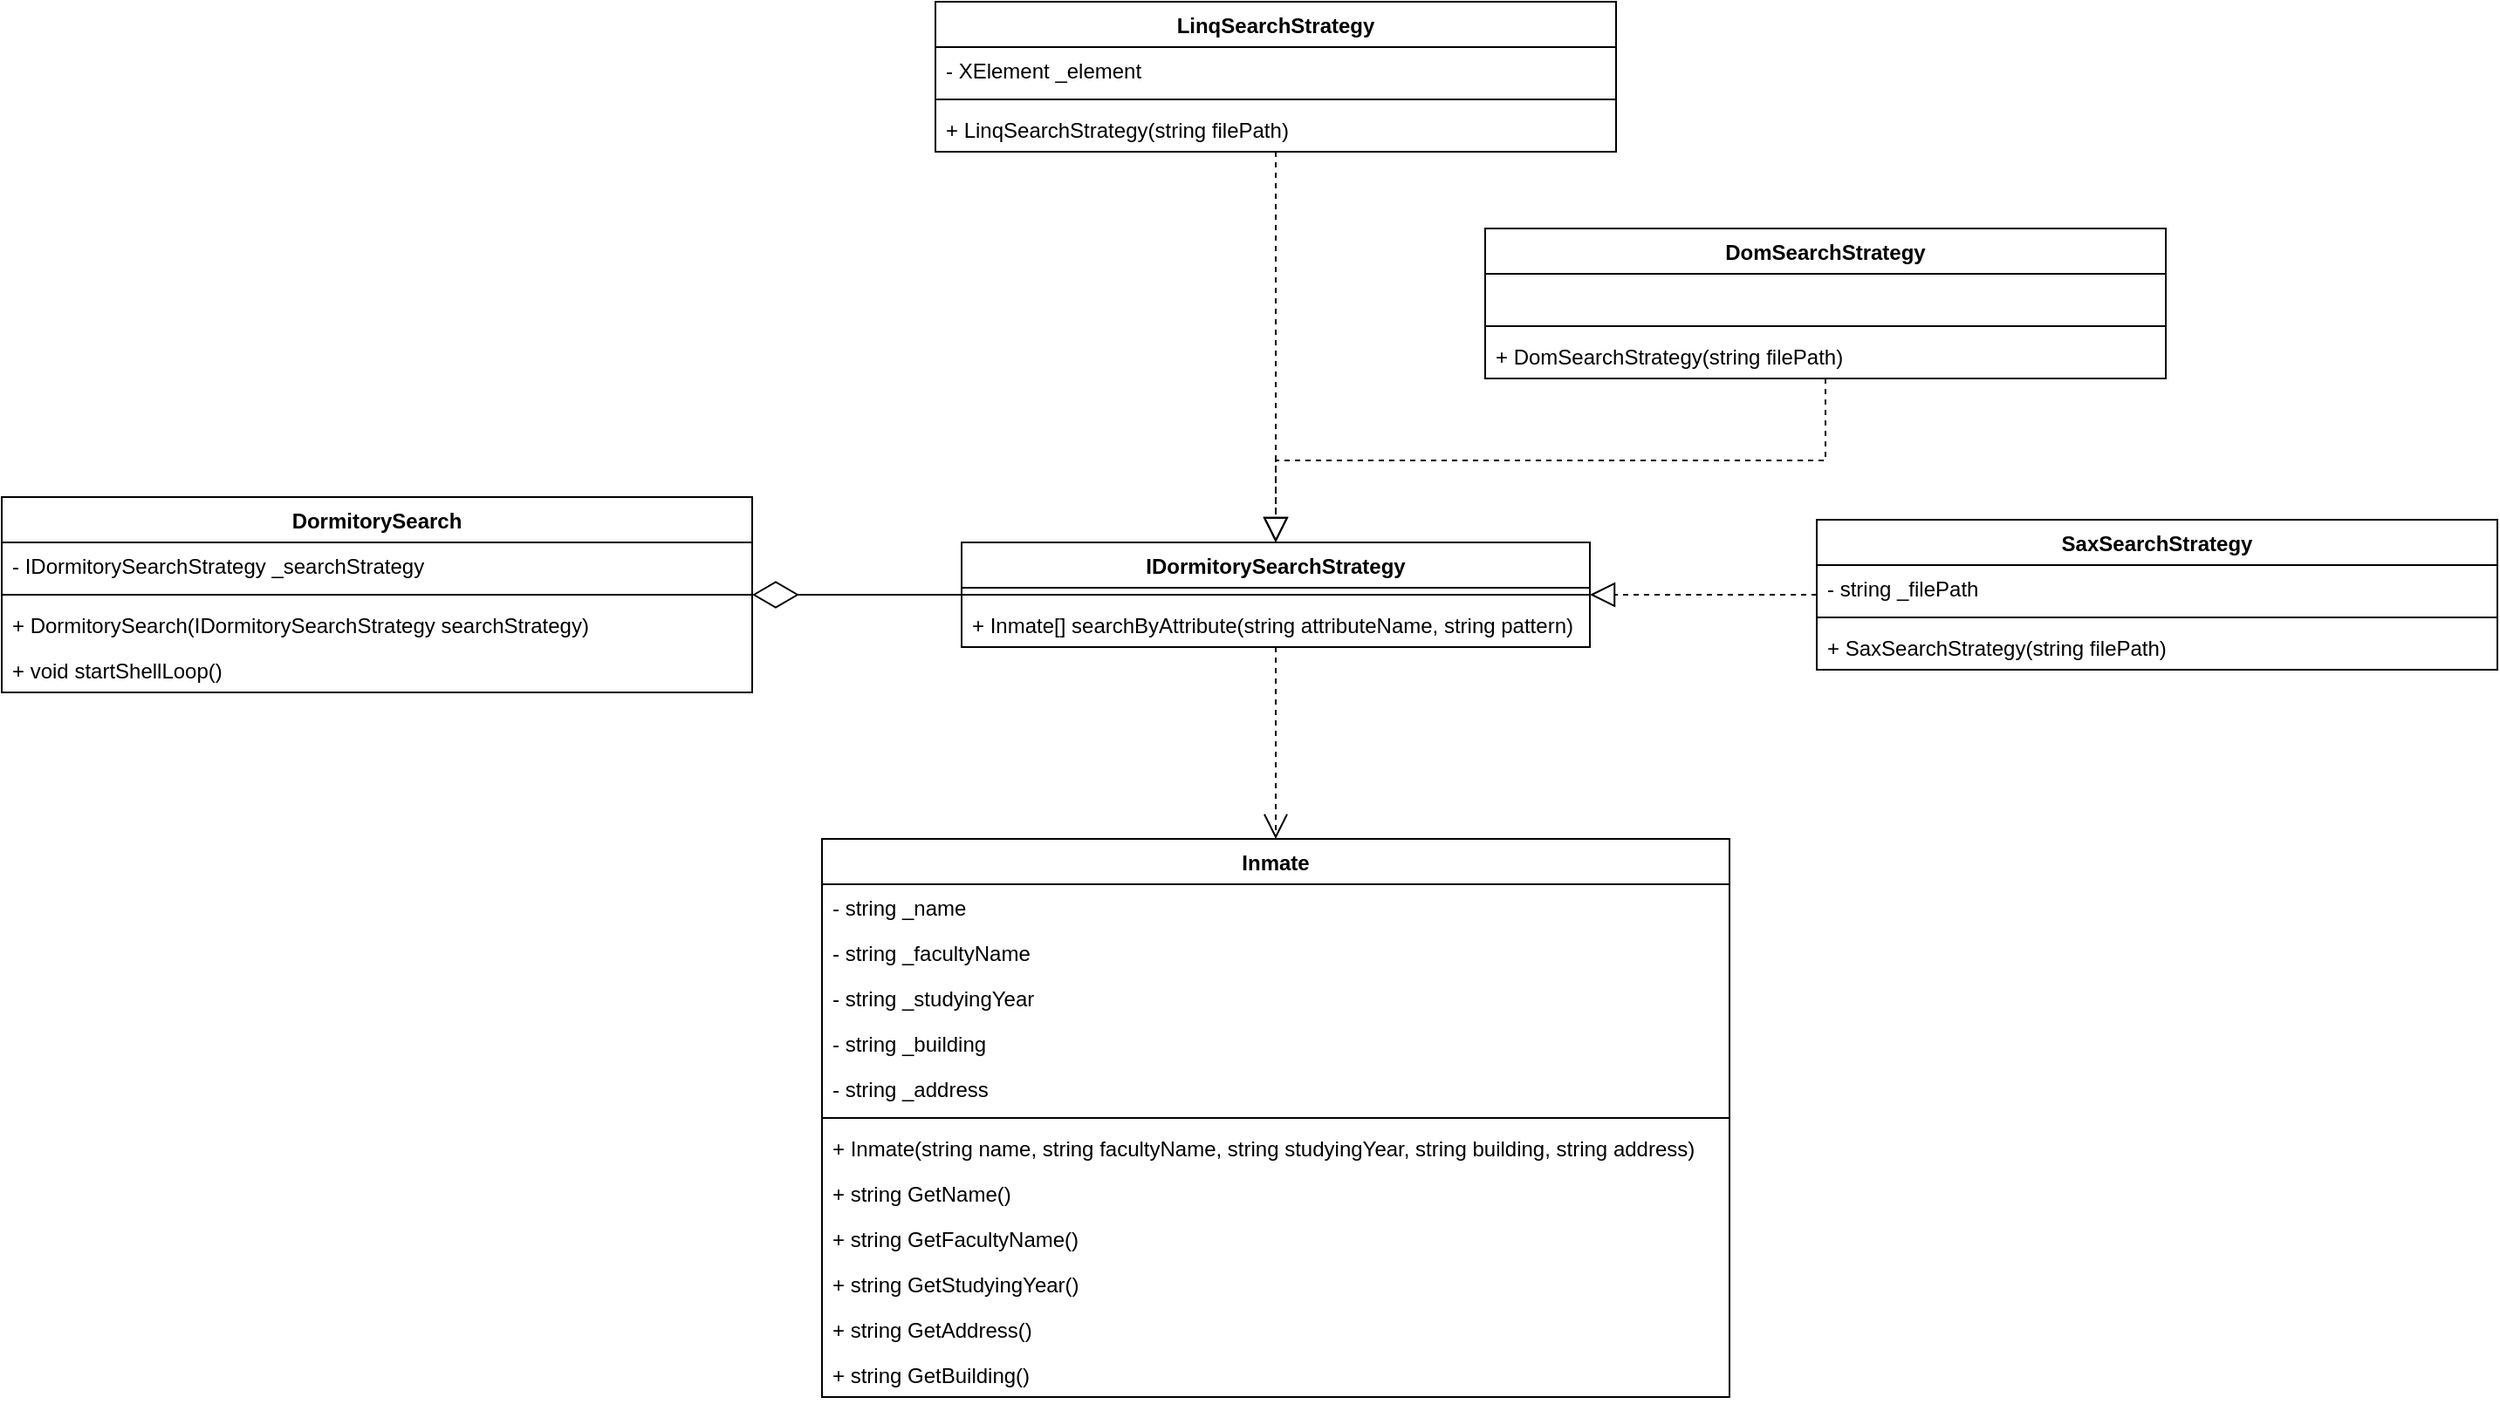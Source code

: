 <mxfile version="20.5.3" type="github"><diagram id="OqBHn4MR1ia5EyL7BfL_" name="Page-1"><mxGraphModel dx="3582" dy="1455" grid="1" gridSize="10" guides="1" tooltips="1" connect="1" arrows="1" fold="1" page="1" pageScale="1" pageWidth="827" pageHeight="1169" math="0" shadow="0"><root><mxCell id="0"/><mxCell id="1" parent="0"/><mxCell id="_pxdPSgZPQ3bJ7Xj1QY9-2" value="IDormitorySearchStrategy" style="swimlane;fontStyle=1;align=center;verticalAlign=top;childLayout=stackLayout;horizontal=1;startSize=26;horizontalStack=0;resizeParent=1;resizeParentMax=0;resizeLast=0;collapsible=1;marginBottom=0;" vertex="1" parent="1"><mxGeometry x="50" y="340" width="360" height="60" as="geometry"/></mxCell><mxCell id="_pxdPSgZPQ3bJ7Xj1QY9-4" value="" style="line;strokeWidth=1;fillColor=none;align=left;verticalAlign=middle;spacingTop=-1;spacingLeft=3;spacingRight=3;rotatable=0;labelPosition=right;points=[];portConstraint=eastwest;strokeColor=inherit;" vertex="1" parent="_pxdPSgZPQ3bJ7Xj1QY9-2"><mxGeometry y="26" width="360" height="8" as="geometry"/></mxCell><mxCell id="_pxdPSgZPQ3bJ7Xj1QY9-5" value="+ Inmate[] searchByAttribute(string attributeName, string pattern)" style="text;strokeColor=none;fillColor=none;align=left;verticalAlign=top;spacingLeft=4;spacingRight=4;overflow=hidden;rotatable=0;points=[[0,0.5],[1,0.5]];portConstraint=eastwest;" vertex="1" parent="_pxdPSgZPQ3bJ7Xj1QY9-2"><mxGeometry y="34" width="360" height="26" as="geometry"/></mxCell><mxCell id="_pxdPSgZPQ3bJ7Xj1QY9-7" value="DomSearchStrategy" style="swimlane;fontStyle=1;align=center;verticalAlign=top;childLayout=stackLayout;horizontal=1;startSize=26;horizontalStack=0;resizeParent=1;resizeParentMax=0;resizeLast=0;collapsible=1;marginBottom=0;" vertex="1" parent="1"><mxGeometry x="350" y="160" width="390" height="86" as="geometry"/></mxCell><mxCell id="_pxdPSgZPQ3bJ7Xj1QY9-8" value=" " style="text;strokeColor=none;fillColor=none;align=left;verticalAlign=top;spacingLeft=4;spacingRight=4;overflow=hidden;rotatable=0;points=[[0,0.5],[1,0.5]];portConstraint=eastwest;" vertex="1" parent="_pxdPSgZPQ3bJ7Xj1QY9-7"><mxGeometry y="26" width="390" height="26" as="geometry"/></mxCell><mxCell id="_pxdPSgZPQ3bJ7Xj1QY9-9" value="" style="line;strokeWidth=1;fillColor=none;align=left;verticalAlign=middle;spacingTop=-1;spacingLeft=3;spacingRight=3;rotatable=0;labelPosition=right;points=[];portConstraint=eastwest;strokeColor=inherit;" vertex="1" parent="_pxdPSgZPQ3bJ7Xj1QY9-7"><mxGeometry y="52" width="390" height="8" as="geometry"/></mxCell><mxCell id="_pxdPSgZPQ3bJ7Xj1QY9-12" value="+ DomSearchStrategy(string filePath)" style="text;strokeColor=none;fillColor=none;align=left;verticalAlign=top;spacingLeft=4;spacingRight=4;overflow=hidden;rotatable=0;points=[[0,0.5],[1,0.5]];portConstraint=eastwest;" vertex="1" parent="_pxdPSgZPQ3bJ7Xj1QY9-7"><mxGeometry y="60" width="390" height="26" as="geometry"/></mxCell><mxCell id="_pxdPSgZPQ3bJ7Xj1QY9-13" value="LinqSearchStrategy" style="swimlane;fontStyle=1;align=center;verticalAlign=top;childLayout=stackLayout;horizontal=1;startSize=26;horizontalStack=0;resizeParent=1;resizeParentMax=0;resizeLast=0;collapsible=1;marginBottom=0;" vertex="1" parent="1"><mxGeometry x="35" y="30" width="390" height="86" as="geometry"/></mxCell><mxCell id="_pxdPSgZPQ3bJ7Xj1QY9-14" value="- XElement _element" style="text;strokeColor=none;fillColor=none;align=left;verticalAlign=top;spacingLeft=4;spacingRight=4;overflow=hidden;rotatable=0;points=[[0,0.5],[1,0.5]];portConstraint=eastwest;" vertex="1" parent="_pxdPSgZPQ3bJ7Xj1QY9-13"><mxGeometry y="26" width="390" height="26" as="geometry"/></mxCell><mxCell id="_pxdPSgZPQ3bJ7Xj1QY9-15" value="" style="line;strokeWidth=1;fillColor=none;align=left;verticalAlign=middle;spacingTop=-1;spacingLeft=3;spacingRight=3;rotatable=0;labelPosition=right;points=[];portConstraint=eastwest;strokeColor=inherit;" vertex="1" parent="_pxdPSgZPQ3bJ7Xj1QY9-13"><mxGeometry y="52" width="390" height="8" as="geometry"/></mxCell><mxCell id="_pxdPSgZPQ3bJ7Xj1QY9-16" value="+ LinqSearchStrategy(string filePath)" style="text;strokeColor=none;fillColor=none;align=left;verticalAlign=top;spacingLeft=4;spacingRight=4;overflow=hidden;rotatable=0;points=[[0,0.5],[1,0.5]];portConstraint=eastwest;" vertex="1" parent="_pxdPSgZPQ3bJ7Xj1QY9-13"><mxGeometry y="60" width="390" height="26" as="geometry"/></mxCell><mxCell id="_pxdPSgZPQ3bJ7Xj1QY9-18" value="SaxSearchStrategy" style="swimlane;fontStyle=1;align=center;verticalAlign=top;childLayout=stackLayout;horizontal=1;startSize=26;horizontalStack=0;resizeParent=1;resizeParentMax=0;resizeLast=0;collapsible=1;marginBottom=0;" vertex="1" parent="1"><mxGeometry x="540" y="327" width="390" height="86" as="geometry"/></mxCell><mxCell id="_pxdPSgZPQ3bJ7Xj1QY9-19" value="- string _filePath" style="text;strokeColor=none;fillColor=none;align=left;verticalAlign=top;spacingLeft=4;spacingRight=4;overflow=hidden;rotatable=0;points=[[0,0.5],[1,0.5]];portConstraint=eastwest;" vertex="1" parent="_pxdPSgZPQ3bJ7Xj1QY9-18"><mxGeometry y="26" width="390" height="26" as="geometry"/></mxCell><mxCell id="_pxdPSgZPQ3bJ7Xj1QY9-20" value="" style="line;strokeWidth=1;fillColor=none;align=left;verticalAlign=middle;spacingTop=-1;spacingLeft=3;spacingRight=3;rotatable=0;labelPosition=right;points=[];portConstraint=eastwest;strokeColor=inherit;" vertex="1" parent="_pxdPSgZPQ3bJ7Xj1QY9-18"><mxGeometry y="52" width="390" height="8" as="geometry"/></mxCell><mxCell id="_pxdPSgZPQ3bJ7Xj1QY9-21" value="+ SaxSearchStrategy(string filePath)" style="text;strokeColor=none;fillColor=none;align=left;verticalAlign=top;spacingLeft=4;spacingRight=4;overflow=hidden;rotatable=0;points=[[0,0.5],[1,0.5]];portConstraint=eastwest;" vertex="1" parent="_pxdPSgZPQ3bJ7Xj1QY9-18"><mxGeometry y="60" width="390" height="26" as="geometry"/></mxCell><mxCell id="_pxdPSgZPQ3bJ7Xj1QY9-23" value="DormitorySearch" style="swimlane;fontStyle=1;align=center;verticalAlign=top;childLayout=stackLayout;horizontal=1;startSize=26;horizontalStack=0;resizeParent=1;resizeParentMax=0;resizeLast=0;collapsible=1;marginBottom=0;" vertex="1" parent="1"><mxGeometry x="-500" y="314" width="430" height="112" as="geometry"/></mxCell><mxCell id="_pxdPSgZPQ3bJ7Xj1QY9-26" value="- IDormitorySearchStrategy _searchStrategy" style="text;strokeColor=none;fillColor=none;align=left;verticalAlign=top;spacingLeft=4;spacingRight=4;overflow=hidden;rotatable=0;points=[[0,0.5],[1,0.5]];portConstraint=eastwest;" vertex="1" parent="_pxdPSgZPQ3bJ7Xj1QY9-23"><mxGeometry y="26" width="430" height="26" as="geometry"/></mxCell><mxCell id="_pxdPSgZPQ3bJ7Xj1QY9-25" value="" style="line;strokeWidth=1;fillColor=none;align=left;verticalAlign=middle;spacingTop=-1;spacingLeft=3;spacingRight=3;rotatable=0;labelPosition=right;points=[];portConstraint=eastwest;strokeColor=inherit;" vertex="1" parent="_pxdPSgZPQ3bJ7Xj1QY9-23"><mxGeometry y="52" width="430" height="8" as="geometry"/></mxCell><mxCell id="_pxdPSgZPQ3bJ7Xj1QY9-24" value="+ DormitorySearch(IDormitorySearchStrategy searchStrategy)" style="text;strokeColor=none;fillColor=none;align=left;verticalAlign=top;spacingLeft=4;spacingRight=4;overflow=hidden;rotatable=0;points=[[0,0.5],[1,0.5]];portConstraint=eastwest;" vertex="1" parent="_pxdPSgZPQ3bJ7Xj1QY9-23"><mxGeometry y="60" width="430" height="26" as="geometry"/></mxCell><mxCell id="_pxdPSgZPQ3bJ7Xj1QY9-27" value="+ void startShellLoop()" style="text;strokeColor=none;fillColor=none;align=left;verticalAlign=top;spacingLeft=4;spacingRight=4;overflow=hidden;rotatable=0;points=[[0,0.5],[1,0.5]];portConstraint=eastwest;" vertex="1" parent="_pxdPSgZPQ3bJ7Xj1QY9-23"><mxGeometry y="86" width="430" height="26" as="geometry"/></mxCell><mxCell id="_pxdPSgZPQ3bJ7Xj1QY9-28" value="Inmate" style="swimlane;fontStyle=1;align=center;verticalAlign=top;childLayout=stackLayout;horizontal=1;startSize=26;horizontalStack=0;resizeParent=1;resizeParentMax=0;resizeLast=0;collapsible=1;marginBottom=0;" vertex="1" parent="1"><mxGeometry x="-30" y="510" width="520" height="320" as="geometry"/></mxCell><mxCell id="_pxdPSgZPQ3bJ7Xj1QY9-29" value="- string _name" style="text;strokeColor=none;fillColor=none;align=left;verticalAlign=top;spacingLeft=4;spacingRight=4;overflow=hidden;rotatable=0;points=[[0,0.5],[1,0.5]];portConstraint=eastwest;" vertex="1" parent="_pxdPSgZPQ3bJ7Xj1QY9-28"><mxGeometry y="26" width="520" height="26" as="geometry"/></mxCell><mxCell id="_pxdPSgZPQ3bJ7Xj1QY9-33" value="- string _facultyName" style="text;strokeColor=none;fillColor=none;align=left;verticalAlign=top;spacingLeft=4;spacingRight=4;overflow=hidden;rotatable=0;points=[[0,0.5],[1,0.5]];portConstraint=eastwest;" vertex="1" parent="_pxdPSgZPQ3bJ7Xj1QY9-28"><mxGeometry y="52" width="520" height="26" as="geometry"/></mxCell><mxCell id="_pxdPSgZPQ3bJ7Xj1QY9-34" value="- string _studyingYear" style="text;strokeColor=none;fillColor=none;align=left;verticalAlign=top;spacingLeft=4;spacingRight=4;overflow=hidden;rotatable=0;points=[[0,0.5],[1,0.5]];portConstraint=eastwest;" vertex="1" parent="_pxdPSgZPQ3bJ7Xj1QY9-28"><mxGeometry y="78" width="520" height="26" as="geometry"/></mxCell><mxCell id="_pxdPSgZPQ3bJ7Xj1QY9-35" value="- string _building" style="text;strokeColor=none;fillColor=none;align=left;verticalAlign=top;spacingLeft=4;spacingRight=4;overflow=hidden;rotatable=0;points=[[0,0.5],[1,0.5]];portConstraint=eastwest;" vertex="1" parent="_pxdPSgZPQ3bJ7Xj1QY9-28"><mxGeometry y="104" width="520" height="26" as="geometry"/></mxCell><mxCell id="_pxdPSgZPQ3bJ7Xj1QY9-36" value="- string _address" style="text;strokeColor=none;fillColor=none;align=left;verticalAlign=top;spacingLeft=4;spacingRight=4;overflow=hidden;rotatable=0;points=[[0,0.5],[1,0.5]];portConstraint=eastwest;" vertex="1" parent="_pxdPSgZPQ3bJ7Xj1QY9-28"><mxGeometry y="130" width="520" height="26" as="geometry"/></mxCell><mxCell id="_pxdPSgZPQ3bJ7Xj1QY9-30" value="" style="line;strokeWidth=1;fillColor=none;align=left;verticalAlign=middle;spacingTop=-1;spacingLeft=3;spacingRight=3;rotatable=0;labelPosition=right;points=[];portConstraint=eastwest;strokeColor=inherit;" vertex="1" parent="_pxdPSgZPQ3bJ7Xj1QY9-28"><mxGeometry y="156" width="520" height="8" as="geometry"/></mxCell><mxCell id="_pxdPSgZPQ3bJ7Xj1QY9-31" value="+ Inmate(string name, string facultyName, string studyingYear, string building, string address)" style="text;strokeColor=none;fillColor=none;align=left;verticalAlign=top;spacingLeft=4;spacingRight=4;overflow=hidden;rotatable=0;points=[[0,0.5],[1,0.5]];portConstraint=eastwest;" vertex="1" parent="_pxdPSgZPQ3bJ7Xj1QY9-28"><mxGeometry y="164" width="520" height="26" as="geometry"/></mxCell><mxCell id="_pxdPSgZPQ3bJ7Xj1QY9-37" value="+ string GetName()" style="text;strokeColor=none;fillColor=none;align=left;verticalAlign=top;spacingLeft=4;spacingRight=4;overflow=hidden;rotatable=0;points=[[0,0.5],[1,0.5]];portConstraint=eastwest;" vertex="1" parent="_pxdPSgZPQ3bJ7Xj1QY9-28"><mxGeometry y="190" width="520" height="26" as="geometry"/></mxCell><mxCell id="_pxdPSgZPQ3bJ7Xj1QY9-38" value="+ string GetFacultyName()" style="text;strokeColor=none;fillColor=none;align=left;verticalAlign=top;spacingLeft=4;spacingRight=4;overflow=hidden;rotatable=0;points=[[0,0.5],[1,0.5]];portConstraint=eastwest;" vertex="1" parent="_pxdPSgZPQ3bJ7Xj1QY9-28"><mxGeometry y="216" width="520" height="26" as="geometry"/></mxCell><mxCell id="_pxdPSgZPQ3bJ7Xj1QY9-39" value="+ string GetStudyingYear()" style="text;strokeColor=none;fillColor=none;align=left;verticalAlign=top;spacingLeft=4;spacingRight=4;overflow=hidden;rotatable=0;points=[[0,0.5],[1,0.5]];portConstraint=eastwest;" vertex="1" parent="_pxdPSgZPQ3bJ7Xj1QY9-28"><mxGeometry y="242" width="520" height="26" as="geometry"/></mxCell><mxCell id="_pxdPSgZPQ3bJ7Xj1QY9-41" value="+ string GetAddress()" style="text;strokeColor=none;fillColor=none;align=left;verticalAlign=top;spacingLeft=4;spacingRight=4;overflow=hidden;rotatable=0;points=[[0,0.5],[1,0.5]];portConstraint=eastwest;" vertex="1" parent="_pxdPSgZPQ3bJ7Xj1QY9-28"><mxGeometry y="268" width="520" height="26" as="geometry"/></mxCell><mxCell id="_pxdPSgZPQ3bJ7Xj1QY9-40" value="+ string GetBuilding()" style="text;strokeColor=none;fillColor=none;align=left;verticalAlign=top;spacingLeft=4;spacingRight=4;overflow=hidden;rotatable=0;points=[[0,0.5],[1,0.5]];portConstraint=eastwest;" vertex="1" parent="_pxdPSgZPQ3bJ7Xj1QY9-28"><mxGeometry y="294" width="520" height="26" as="geometry"/></mxCell><mxCell id="_pxdPSgZPQ3bJ7Xj1QY9-46" value="" style="endArrow=block;dashed=1;endFill=0;endSize=12;html=1;rounded=0;edgeStyle=orthogonalEdgeStyle;" edge="1" parent="1" source="_pxdPSgZPQ3bJ7Xj1QY9-18" target="_pxdPSgZPQ3bJ7Xj1QY9-2"><mxGeometry width="160" relative="1" as="geometry"><mxPoint x="-190" y="360" as="sourcePoint"/><mxPoint x="-290" y="260" as="targetPoint"/></mxGeometry></mxCell><mxCell id="_pxdPSgZPQ3bJ7Xj1QY9-47" value="" style="endArrow=block;dashed=1;endFill=0;endSize=12;html=1;rounded=0;edgeStyle=orthogonalEdgeStyle;" edge="1" parent="1" source="_pxdPSgZPQ3bJ7Xj1QY9-13" target="_pxdPSgZPQ3bJ7Xj1QY9-2"><mxGeometry width="160" relative="1" as="geometry"><mxPoint x="-190" y="360" as="sourcePoint"/><mxPoint x="-290" y="260" as="targetPoint"/></mxGeometry></mxCell><mxCell id="_pxdPSgZPQ3bJ7Xj1QY9-48" value="" style="endArrow=block;dashed=1;endFill=0;endSize=12;html=1;rounded=0;edgeStyle=orthogonalEdgeStyle;" edge="1" parent="1" source="_pxdPSgZPQ3bJ7Xj1QY9-7" target="_pxdPSgZPQ3bJ7Xj1QY9-2"><mxGeometry width="160" relative="1" as="geometry"><mxPoint x="-190" y="360" as="sourcePoint"/><mxPoint x="-290" y="260" as="targetPoint"/></mxGeometry></mxCell><mxCell id="_pxdPSgZPQ3bJ7Xj1QY9-49" value="" style="endArrow=diamondThin;endFill=0;endSize=24;html=1;rounded=0;edgeStyle=orthogonalEdgeStyle;" edge="1" parent="1" source="_pxdPSgZPQ3bJ7Xj1QY9-2" target="_pxdPSgZPQ3bJ7Xj1QY9-23"><mxGeometry width="160" relative="1" as="geometry"><mxPoint x="-310" y="200" as="sourcePoint"/><mxPoint x="-150" y="200" as="targetPoint"/></mxGeometry></mxCell><mxCell id="_pxdPSgZPQ3bJ7Xj1QY9-50" value="" style="endArrow=open;endSize=12;dashed=1;html=1;rounded=0;edgeStyle=orthogonalEdgeStyle;" edge="1" parent="1" source="_pxdPSgZPQ3bJ7Xj1QY9-2" target="_pxdPSgZPQ3bJ7Xj1QY9-28"><mxGeometry x="0.25" y="70" width="160" relative="1" as="geometry"><mxPoint x="-30" y="-30" as="sourcePoint"/><mxPoint x="10" y="90" as="targetPoint"/><mxPoint as="offset"/></mxGeometry></mxCell></root></mxGraphModel></diagram></mxfile>
